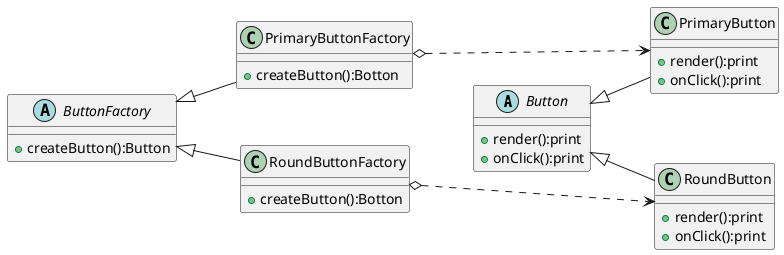 @startuml
'https://plantuml.com/class-diagram
left to right direction
abstract class  Button{
+render():print
+onClick():print
}
abstract class  ButtonFactory{
+createButton():Button
}

class RoundButton extends Button{
+render():print
+onClick():print
}
class PrimaryButton extends Button{
+render():print
+onClick():print
}
class PrimaryButtonFactory extends ButtonFactory{
+createButton():Botton
}
class RoundButtonFactory extends ButtonFactory{
+createButton():Botton
}
RoundButtonFactory o...>RoundButton
PrimaryButtonFactory o...>PrimaryButton
@enduml